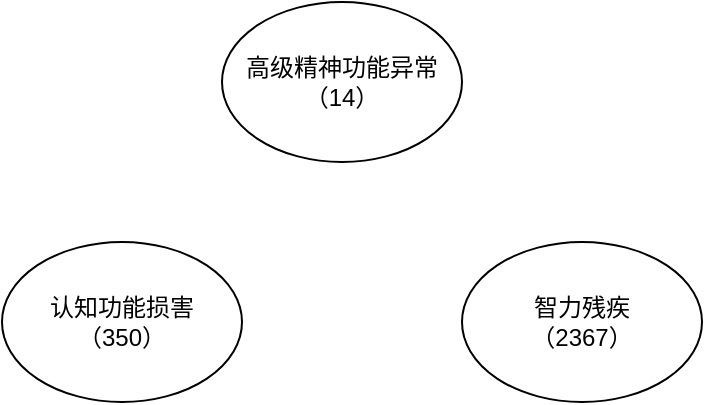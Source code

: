 <mxfile version="21.6.6" type="github">
  <diagram name="第 1 页" id="tjpS_QEumj8VpmMpN6X5">
    <mxGraphModel dx="996" dy="581" grid="1" gridSize="10" guides="1" tooltips="1" connect="1" arrows="1" fold="1" page="1" pageScale="1" pageWidth="827" pageHeight="1169" math="0" shadow="0">
      <root>
        <mxCell id="0" />
        <mxCell id="1" parent="0" />
        <mxCell id="za2hmy28By-FEMoZsk_b-1" value="高级精神功能异常&lt;br&gt;&lt;font&gt;（14）&lt;/font&gt;" style="ellipse;whiteSpace=wrap;html=1;" vertex="1" parent="1">
          <mxGeometry x="260" y="90" width="120" height="80" as="geometry" />
        </mxCell>
        <mxCell id="za2hmy28By-FEMoZsk_b-2" value="&lt;font&gt;认知功能损害&lt;/font&gt;&lt;br&gt;&lt;font&gt;（350）&lt;/font&gt;" style="ellipse;whiteSpace=wrap;html=1;" vertex="1" parent="1">
          <mxGeometry x="150" y="210" width="120" height="80" as="geometry" />
        </mxCell>
        <mxCell id="za2hmy28By-FEMoZsk_b-3" value="&lt;font&gt;智力残疾&lt;/font&gt;&lt;br&gt;&lt;font&gt;（2367）&lt;/font&gt;" style="ellipse;whiteSpace=wrap;html=1;" vertex="1" parent="1">
          <mxGeometry x="380" y="210" width="120" height="80" as="geometry" />
        </mxCell>
      </root>
    </mxGraphModel>
  </diagram>
</mxfile>

